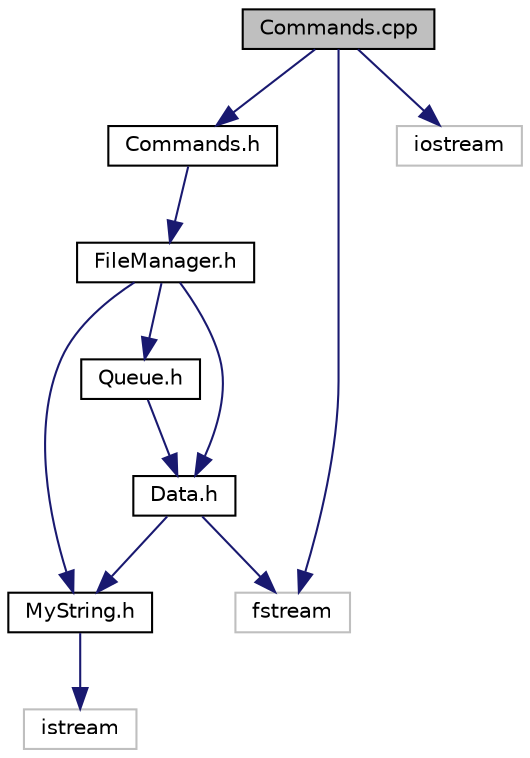 digraph "Commands.cpp"
{
 // LATEX_PDF_SIZE
  edge [fontname="Helvetica",fontsize="10",labelfontname="Helvetica",labelfontsize="10"];
  node [fontname="Helvetica",fontsize="10",shape=record];
  Node1 [label="Commands.cpp",height=0.2,width=0.4,color="black", fillcolor="grey75", style="filled", fontcolor="black",tooltip=" "];
  Node1 -> Node2 [color="midnightblue",fontsize="10",style="solid"];
  Node2 [label="Commands.h",height=0.2,width=0.4,color="black", fillcolor="white", style="filled",URL="$_commands_8h.html",tooltip=" "];
  Node2 -> Node3 [color="midnightblue",fontsize="10",style="solid"];
  Node3 [label="FileManager.h",height=0.2,width=0.4,color="black", fillcolor="white", style="filled",URL="$_file_manager_8h.html",tooltip=" "];
  Node3 -> Node4 [color="midnightblue",fontsize="10",style="solid"];
  Node4 [label="MyString.h",height=0.2,width=0.4,color="black", fillcolor="white", style="filled",URL="$_my_string_8h.html",tooltip=" "];
  Node4 -> Node5 [color="midnightblue",fontsize="10",style="solid"];
  Node5 [label="istream",height=0.2,width=0.4,color="grey75", fillcolor="white", style="filled",tooltip=" "];
  Node3 -> Node6 [color="midnightblue",fontsize="10",style="solid"];
  Node6 [label="Queue.h",height=0.2,width=0.4,color="black", fillcolor="white", style="filled",URL="$_queue_8h.html",tooltip=" "];
  Node6 -> Node7 [color="midnightblue",fontsize="10",style="solid"];
  Node7 [label="Data.h",height=0.2,width=0.4,color="black", fillcolor="white", style="filled",URL="$_data_8h.html",tooltip=" "];
  Node7 -> Node4 [color="midnightblue",fontsize="10",style="solid"];
  Node7 -> Node8 [color="midnightblue",fontsize="10",style="solid"];
  Node8 [label="fstream",height=0.2,width=0.4,color="grey75", fillcolor="white", style="filled",tooltip=" "];
  Node3 -> Node7 [color="midnightblue",fontsize="10",style="solid"];
  Node1 -> Node9 [color="midnightblue",fontsize="10",style="solid"];
  Node9 [label="iostream",height=0.2,width=0.4,color="grey75", fillcolor="white", style="filled",tooltip=" "];
  Node1 -> Node8 [color="midnightblue",fontsize="10",style="solid"];
}
